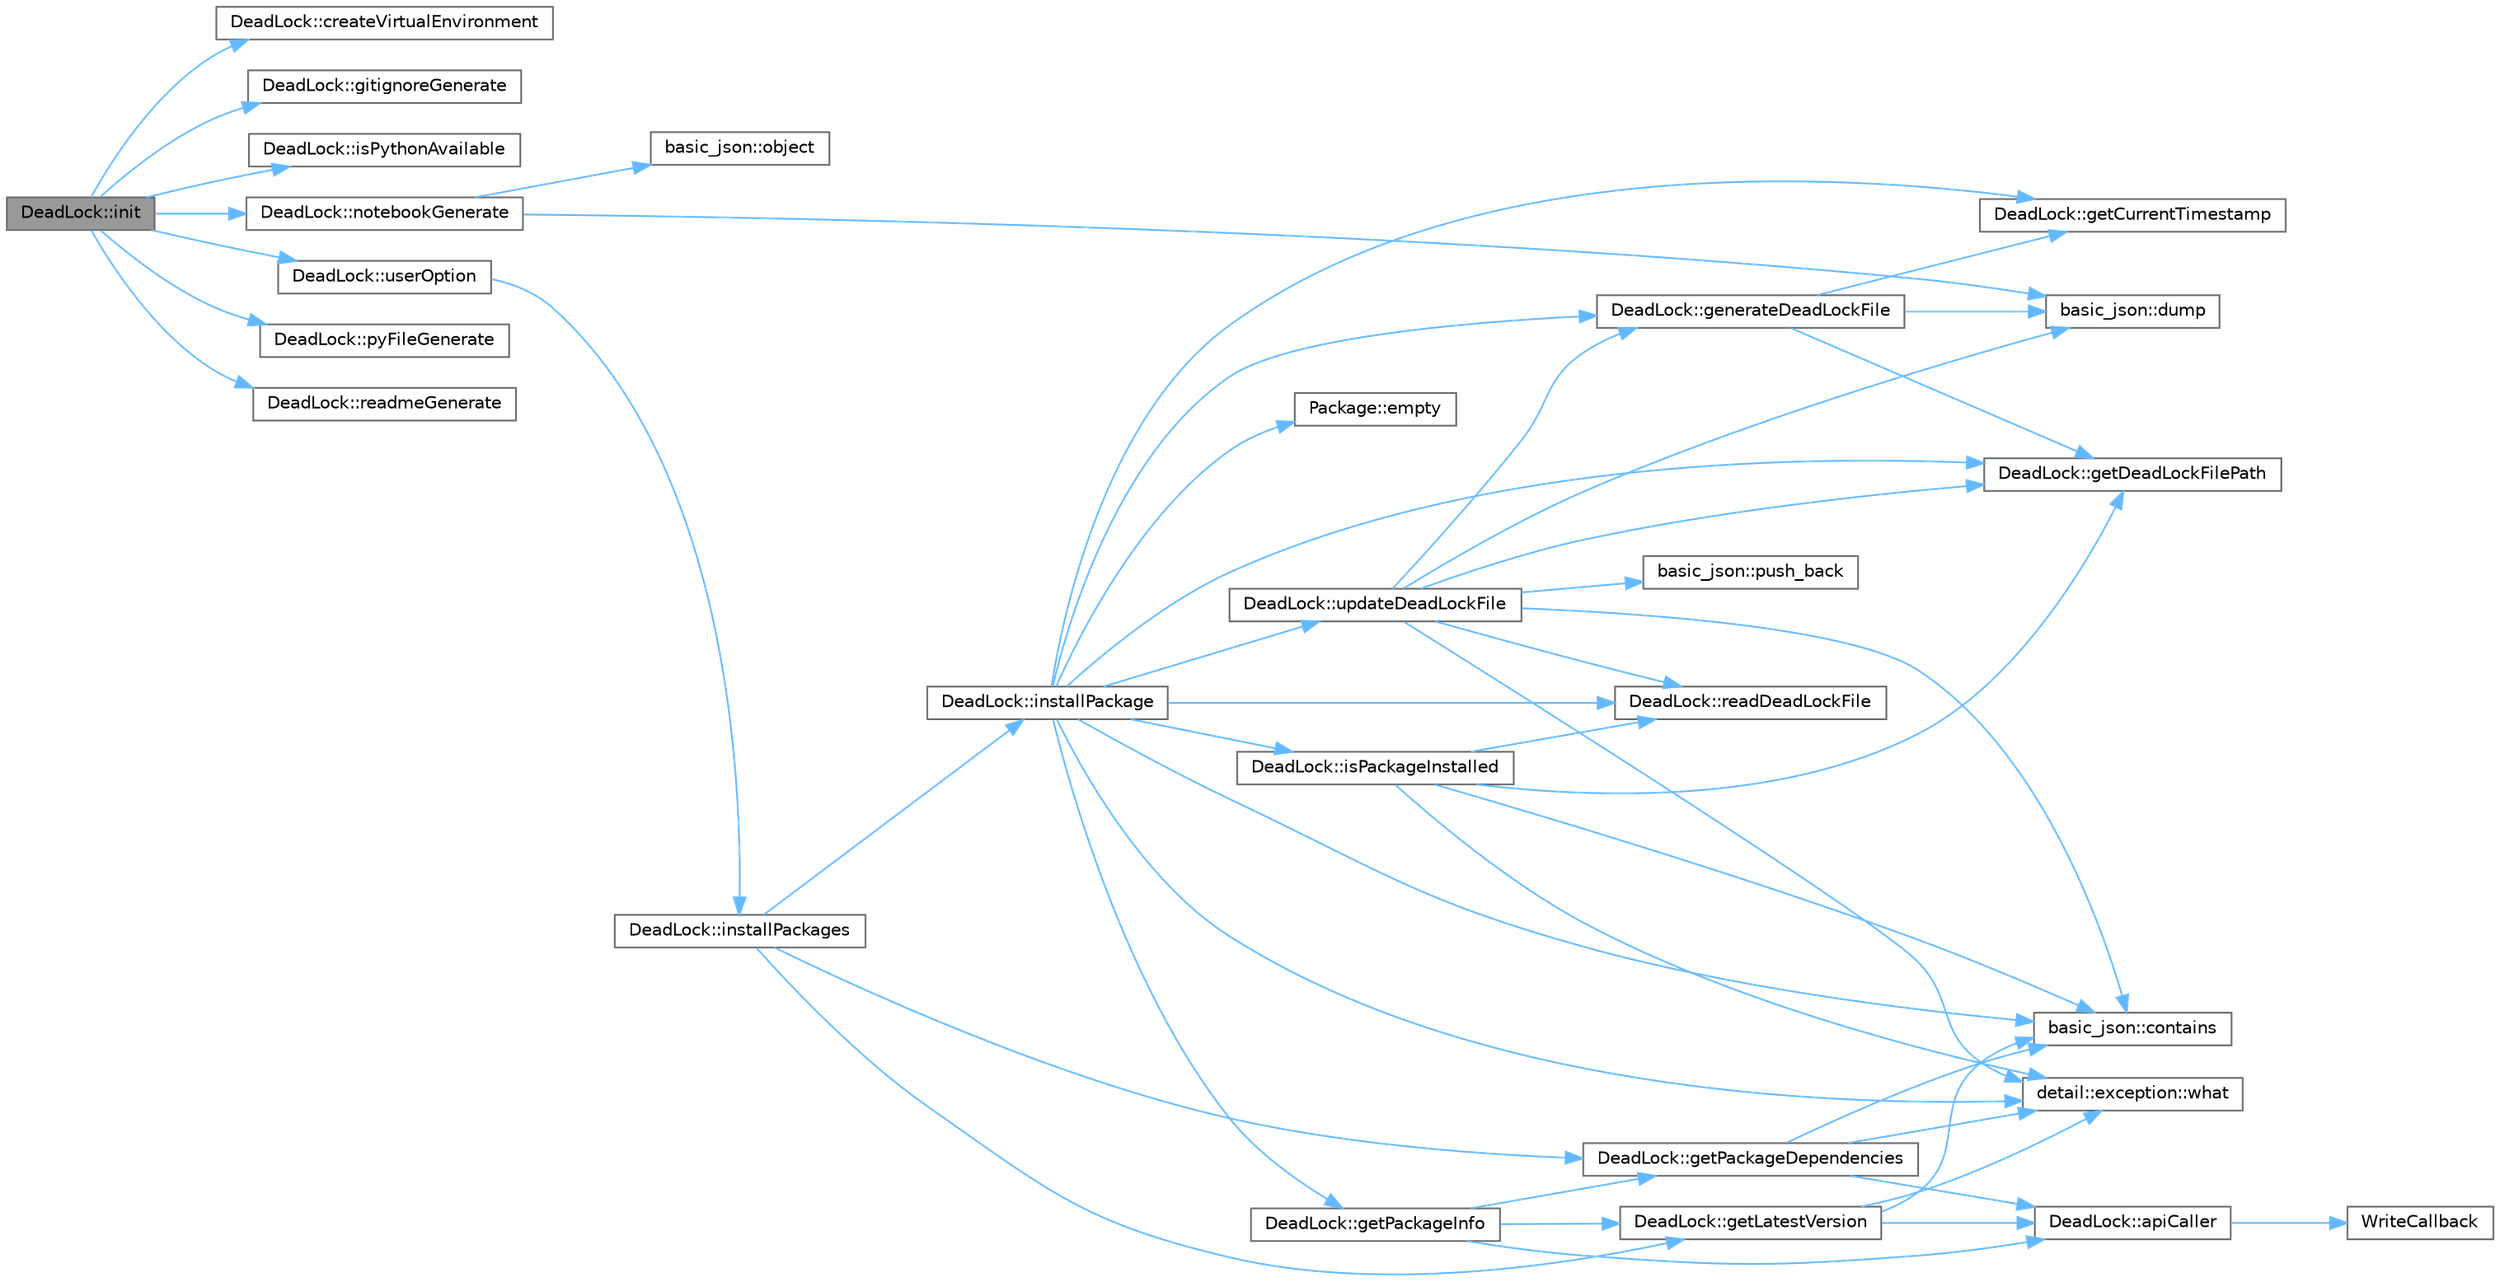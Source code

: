 digraph "DeadLock::init"
{
 // INTERACTIVE_SVG=YES
 // LATEX_PDF_SIZE
  bgcolor="transparent";
  edge [fontname=Helvetica,fontsize=10,labelfontname=Helvetica,labelfontsize=10];
  node [fontname=Helvetica,fontsize=10,shape=box,height=0.2,width=0.4];
  rankdir="LR";
  Node1 [id="Node000001",label="DeadLock::init",height=0.2,width=0.4,color="gray40", fillcolor="grey60", style="filled", fontcolor="black",tooltip="Initializes the environment and creates project."];
  Node1 -> Node2 [id="edge1_Node000001_Node000002",color="steelblue1",style="solid",tooltip=" "];
  Node2 [id="Node000002",label="DeadLock::createVirtualEnvironment",height=0.2,width=0.4,color="grey40", fillcolor="white", style="filled",URL="$class_dead_lock.html#a75a56639b31b96eb89e709d10e2ec9ea",tooltip="Creates a virtual environment at the specified path."];
  Node1 -> Node3 [id="edge2_Node000001_Node000003",color="steelblue1",style="solid",tooltip=" "];
  Node3 [id="Node000003",label="DeadLock::gitignoreGenerate",height=0.2,width=0.4,color="grey40", fillcolor="white", style="filled",URL="$class_dead_lock.html#ac6fee52a9b4e12cfe42c8ee4f759e11e",tooltip="Generate the .gitignore."];
  Node1 -> Node4 [id="edge3_Node000001_Node000004",color="steelblue1",style="solid",tooltip=" "];
  Node4 [id="Node000004",label="DeadLock::isPythonAvailable",height=0.2,width=0.4,color="grey40", fillcolor="white", style="filled",URL="$class_dead_lock.html#a0f7ad5ab33228238eda42c99711a9780",tooltip="Checks if Python is installed and accessible in the system's PATH."];
  Node1 -> Node5 [id="edge4_Node000001_Node000005",color="steelblue1",style="solid",tooltip=" "];
  Node5 [id="Node000005",label="DeadLock::notebookGenerate",height=0.2,width=0.4,color="grey40", fillcolor="white", style="filled",URL="$class_dead_lock.html#adda738d3c0db0fd8cc59f92f7b32a67e",tooltip="Generate the Python notebook."];
  Node5 -> Node6 [id="edge5_Node000005_Node000006",color="steelblue1",style="solid",tooltip=" "];
  Node6 [id="Node000006",label="basic_json::dump",height=0.2,width=0.4,color="grey40", fillcolor="white", style="filled",URL="$classbasic__json.html#a85df48caed9e341bb14d98ab88891d1e",tooltip="serialization"];
  Node5 -> Node7 [id="edge6_Node000005_Node000007",color="steelblue1",style="solid",tooltip=" "];
  Node7 [id="Node000007",label="basic_json::object",height=0.2,width=0.4,color="grey40", fillcolor="white", style="filled",URL="$classbasic__json.html#a50a0e8dacc0f4aa12162da666595e6fd",tooltip="explicitly create an object from an initializer list"];
  Node1 -> Node8 [id="edge7_Node000001_Node000008",color="steelblue1",style="solid",tooltip=" "];
  Node8 [id="Node000008",label="DeadLock::pyFileGenerate",height=0.2,width=0.4,color="grey40", fillcolor="white", style="filled",URL="$class_dead_lock.html#af50c49ae5793fd8fd5c27914ede01ce1",tooltip="Generate the Python File."];
  Node1 -> Node9 [id="edge8_Node000001_Node000009",color="steelblue1",style="solid",tooltip=" "];
  Node9 [id="Node000009",label="DeadLock::readmeGenerate",height=0.2,width=0.4,color="grey40", fillcolor="white", style="filled",URL="$class_dead_lock.html#a6ea145ca28c8e6d8bc6e8cedf97c6ebe",tooltip="Generate the README.md."];
  Node1 -> Node10 [id="edge9_Node000001_Node000010",color="steelblue1",style="solid",tooltip=" "];
  Node10 [id="Node000010",label="DeadLock::userOption",height=0.2,width=0.4,color="grey40", fillcolor="white", style="filled",URL="$class_dead_lock.html#ae4bbbcb2aa5a7a9fc269f97e540bade7",tooltip=" "];
  Node10 -> Node11 [id="edge10_Node000010_Node000011",color="steelblue1",style="solid",tooltip=" "];
  Node11 [id="Node000011",label="DeadLock::installPackages",height=0.2,width=0.4,color="grey40", fillcolor="white", style="filled",URL="$class_dead_lock.html#a565f27b2b1c9f885ea2b58b8f5225ac7",tooltip=" "];
  Node11 -> Node12 [id="edge11_Node000011_Node000012",color="steelblue1",style="solid",tooltip=" "];
  Node12 [id="Node000012",label="DeadLock::getLatestVersion",height=0.2,width=0.4,color="grey40", fillcolor="white", style="filled",URL="$class_dead_lock.html#a1b1b44ff1e5ddf666d975fa97a4f5de4",tooltip="Retrieves the latest version of a package from PyPI."];
  Node12 -> Node13 [id="edge12_Node000012_Node000013",color="steelblue1",style="solid",tooltip=" "];
  Node13 [id="Node000013",label="DeadLock::apiCaller",height=0.2,width=0.4,color="grey40", fillcolor="white", style="filled",URL="$class_dead_lock.html#a22118cfe0b30442960cdd54e2b38fe9d",tooltip="Perform an HTTP Get request to the given URL Using cURL."];
  Node13 -> Node14 [id="edge13_Node000013_Node000014",color="steelblue1",style="solid",tooltip=" "];
  Node14 [id="Node000014",label="WriteCallback",height=0.2,width=0.4,color="grey40", fillcolor="white", style="filled",URL="$deadlock_8cpp.html#a738e909b86aef979594ff1039a6c2dd7",tooltip=" "];
  Node12 -> Node15 [id="edge14_Node000012_Node000015",color="steelblue1",style="solid",tooltip=" "];
  Node15 [id="Node000015",label="basic_json::contains",height=0.2,width=0.4,color="grey40", fillcolor="white", style="filled",URL="$classbasic__json.html#afd5ea67fe1a4778be5189423e2545d7a",tooltip="check the existence of an element in a JSON object"];
  Node12 -> Node16 [id="edge15_Node000012_Node000016",color="steelblue1",style="solid",tooltip=" "];
  Node16 [id="Node000016",label="detail::exception::what",height=0.2,width=0.4,color="grey40", fillcolor="white", style="filled",URL="$classdetail_1_1exception.html#ae75d7315f5f2d85958da6d961375caf0",tooltip="returns the explanatory string"];
  Node11 -> Node17 [id="edge16_Node000011_Node000017",color="steelblue1",style="solid",tooltip=" "];
  Node17 [id="Node000017",label="DeadLock::getPackageDependencies",height=0.2,width=0.4,color="grey40", fillcolor="white", style="filled",URL="$class_dead_lock.html#aee93bc82d8428f6058294d0e0045f37d",tooltip="Gets necessary required packages of the provided package."];
  Node17 -> Node13 [id="edge17_Node000017_Node000013",color="steelblue1",style="solid",tooltip=" "];
  Node17 -> Node15 [id="edge18_Node000017_Node000015",color="steelblue1",style="solid",tooltip=" "];
  Node17 -> Node16 [id="edge19_Node000017_Node000016",color="steelblue1",style="solid",tooltip=" "];
  Node11 -> Node18 [id="edge20_Node000011_Node000018",color="steelblue1",style="solid",tooltip=" "];
  Node18 [id="Node000018",label="DeadLock::installPackage",height=0.2,width=0.4,color="grey40", fillcolor="white", style="filled",URL="$class_dead_lock.html#a40480fcbee6ccead7000e3c2556a3d7a",tooltip=" "];
  Node18 -> Node15 [id="edge21_Node000018_Node000015",color="steelblue1",style="solid",tooltip=" "];
  Node18 -> Node19 [id="edge22_Node000018_Node000019",color="steelblue1",style="solid",tooltip=" "];
  Node19 [id="Node000019",label="Package::empty",height=0.2,width=0.4,color="grey40", fillcolor="white", style="filled",URL="$struct_package.html#a01606a842464d01868a7187c7d196965",tooltip=" "];
  Node18 -> Node20 [id="edge23_Node000018_Node000020",color="steelblue1",style="solid",tooltip=" "];
  Node20 [id="Node000020",label="DeadLock::generateDeadLockFile",height=0.2,width=0.4,color="grey40", fillcolor="white", style="filled",URL="$class_dead_lock.html#a35a2abc18c8e7ba31eab955408ab5aa8",tooltip=" "];
  Node20 -> Node6 [id="edge24_Node000020_Node000006",color="steelblue1",style="solid",tooltip=" "];
  Node20 -> Node21 [id="edge25_Node000020_Node000021",color="steelblue1",style="solid",tooltip=" "];
  Node21 [id="Node000021",label="DeadLock::getCurrentTimestamp",height=0.2,width=0.4,color="grey40", fillcolor="white", style="filled",URL="$class_dead_lock.html#ae5afcf4d1106f8ad84fa6baf5b6a6149",tooltip=" "];
  Node20 -> Node22 [id="edge26_Node000020_Node000022",color="steelblue1",style="solid",tooltip=" "];
  Node22 [id="Node000022",label="DeadLock::getDeadLockFilePath",height=0.2,width=0.4,color="grey40", fillcolor="white", style="filled",URL="$class_dead_lock.html#a6811fc88384414398c3ee0c8c95ea11c",tooltip="Returns path of dead.lock file."];
  Node18 -> Node21 [id="edge27_Node000018_Node000021",color="steelblue1",style="solid",tooltip=" "];
  Node18 -> Node22 [id="edge28_Node000018_Node000022",color="steelblue1",style="solid",tooltip=" "];
  Node18 -> Node23 [id="edge29_Node000018_Node000023",color="steelblue1",style="solid",tooltip=" "];
  Node23 [id="Node000023",label="DeadLock::getPackageInfo",height=0.2,width=0.4,color="grey40", fillcolor="white", style="filled",URL="$class_dead_lock.html#a7d5316ade6a7203321ea48e9d63fbfc8",tooltip="Retrieves package metadata from the PyPI JSON API."];
  Node23 -> Node13 [id="edge30_Node000023_Node000013",color="steelblue1",style="solid",tooltip=" "];
  Node23 -> Node12 [id="edge31_Node000023_Node000012",color="steelblue1",style="solid",tooltip=" "];
  Node23 -> Node17 [id="edge32_Node000023_Node000017",color="steelblue1",style="solid",tooltip=" "];
  Node18 -> Node24 [id="edge33_Node000018_Node000024",color="steelblue1",style="solid",tooltip=" "];
  Node24 [id="Node000024",label="DeadLock::isPackageInstalled",height=0.2,width=0.4,color="grey40", fillcolor="white", style="filled",URL="$class_dead_lock.html#a4467a5bc283716e536a3225ed3cc7ccf",tooltip=" "];
  Node24 -> Node15 [id="edge34_Node000024_Node000015",color="steelblue1",style="solid",tooltip=" "];
  Node24 -> Node22 [id="edge35_Node000024_Node000022",color="steelblue1",style="solid",tooltip=" "];
  Node24 -> Node25 [id="edge36_Node000024_Node000025",color="steelblue1",style="solid",tooltip=" "];
  Node25 [id="Node000025",label="DeadLock::readDeadLockFile",height=0.2,width=0.4,color="grey40", fillcolor="white", style="filled",URL="$class_dead_lock.html#a605325f8da1e38f7ddf3157f45c366b2",tooltip=" "];
  Node24 -> Node16 [id="edge37_Node000024_Node000016",color="steelblue1",style="solid",tooltip=" "];
  Node18 -> Node25 [id="edge38_Node000018_Node000025",color="steelblue1",style="solid",tooltip=" "];
  Node18 -> Node26 [id="edge39_Node000018_Node000026",color="steelblue1",style="solid",tooltip=" "];
  Node26 [id="Node000026",label="DeadLock::updateDeadLockFile",height=0.2,width=0.4,color="grey40", fillcolor="white", style="filled",URL="$class_dead_lock.html#aeb53792360d948befdeaf9104b95fb25",tooltip=" "];
  Node26 -> Node15 [id="edge40_Node000026_Node000015",color="steelblue1",style="solid",tooltip=" "];
  Node26 -> Node6 [id="edge41_Node000026_Node000006",color="steelblue1",style="solid",tooltip=" "];
  Node26 -> Node20 [id="edge42_Node000026_Node000020",color="steelblue1",style="solid",tooltip=" "];
  Node26 -> Node22 [id="edge43_Node000026_Node000022",color="steelblue1",style="solid",tooltip=" "];
  Node26 -> Node27 [id="edge44_Node000026_Node000027",color="steelblue1",style="solid",tooltip=" "];
  Node27 [id="Node000027",label="basic_json::push_back",height=0.2,width=0.4,color="grey40", fillcolor="white", style="filled",URL="$classbasic__json.html#a3d13acce4e49e0d5ee768643a7b89010",tooltip="add an object to an array"];
  Node26 -> Node25 [id="edge45_Node000026_Node000025",color="steelblue1",style="solid",tooltip=" "];
  Node26 -> Node16 [id="edge46_Node000026_Node000016",color="steelblue1",style="solid",tooltip=" "];
  Node18 -> Node16 [id="edge47_Node000018_Node000016",color="steelblue1",style="solid",tooltip=" "];
}
